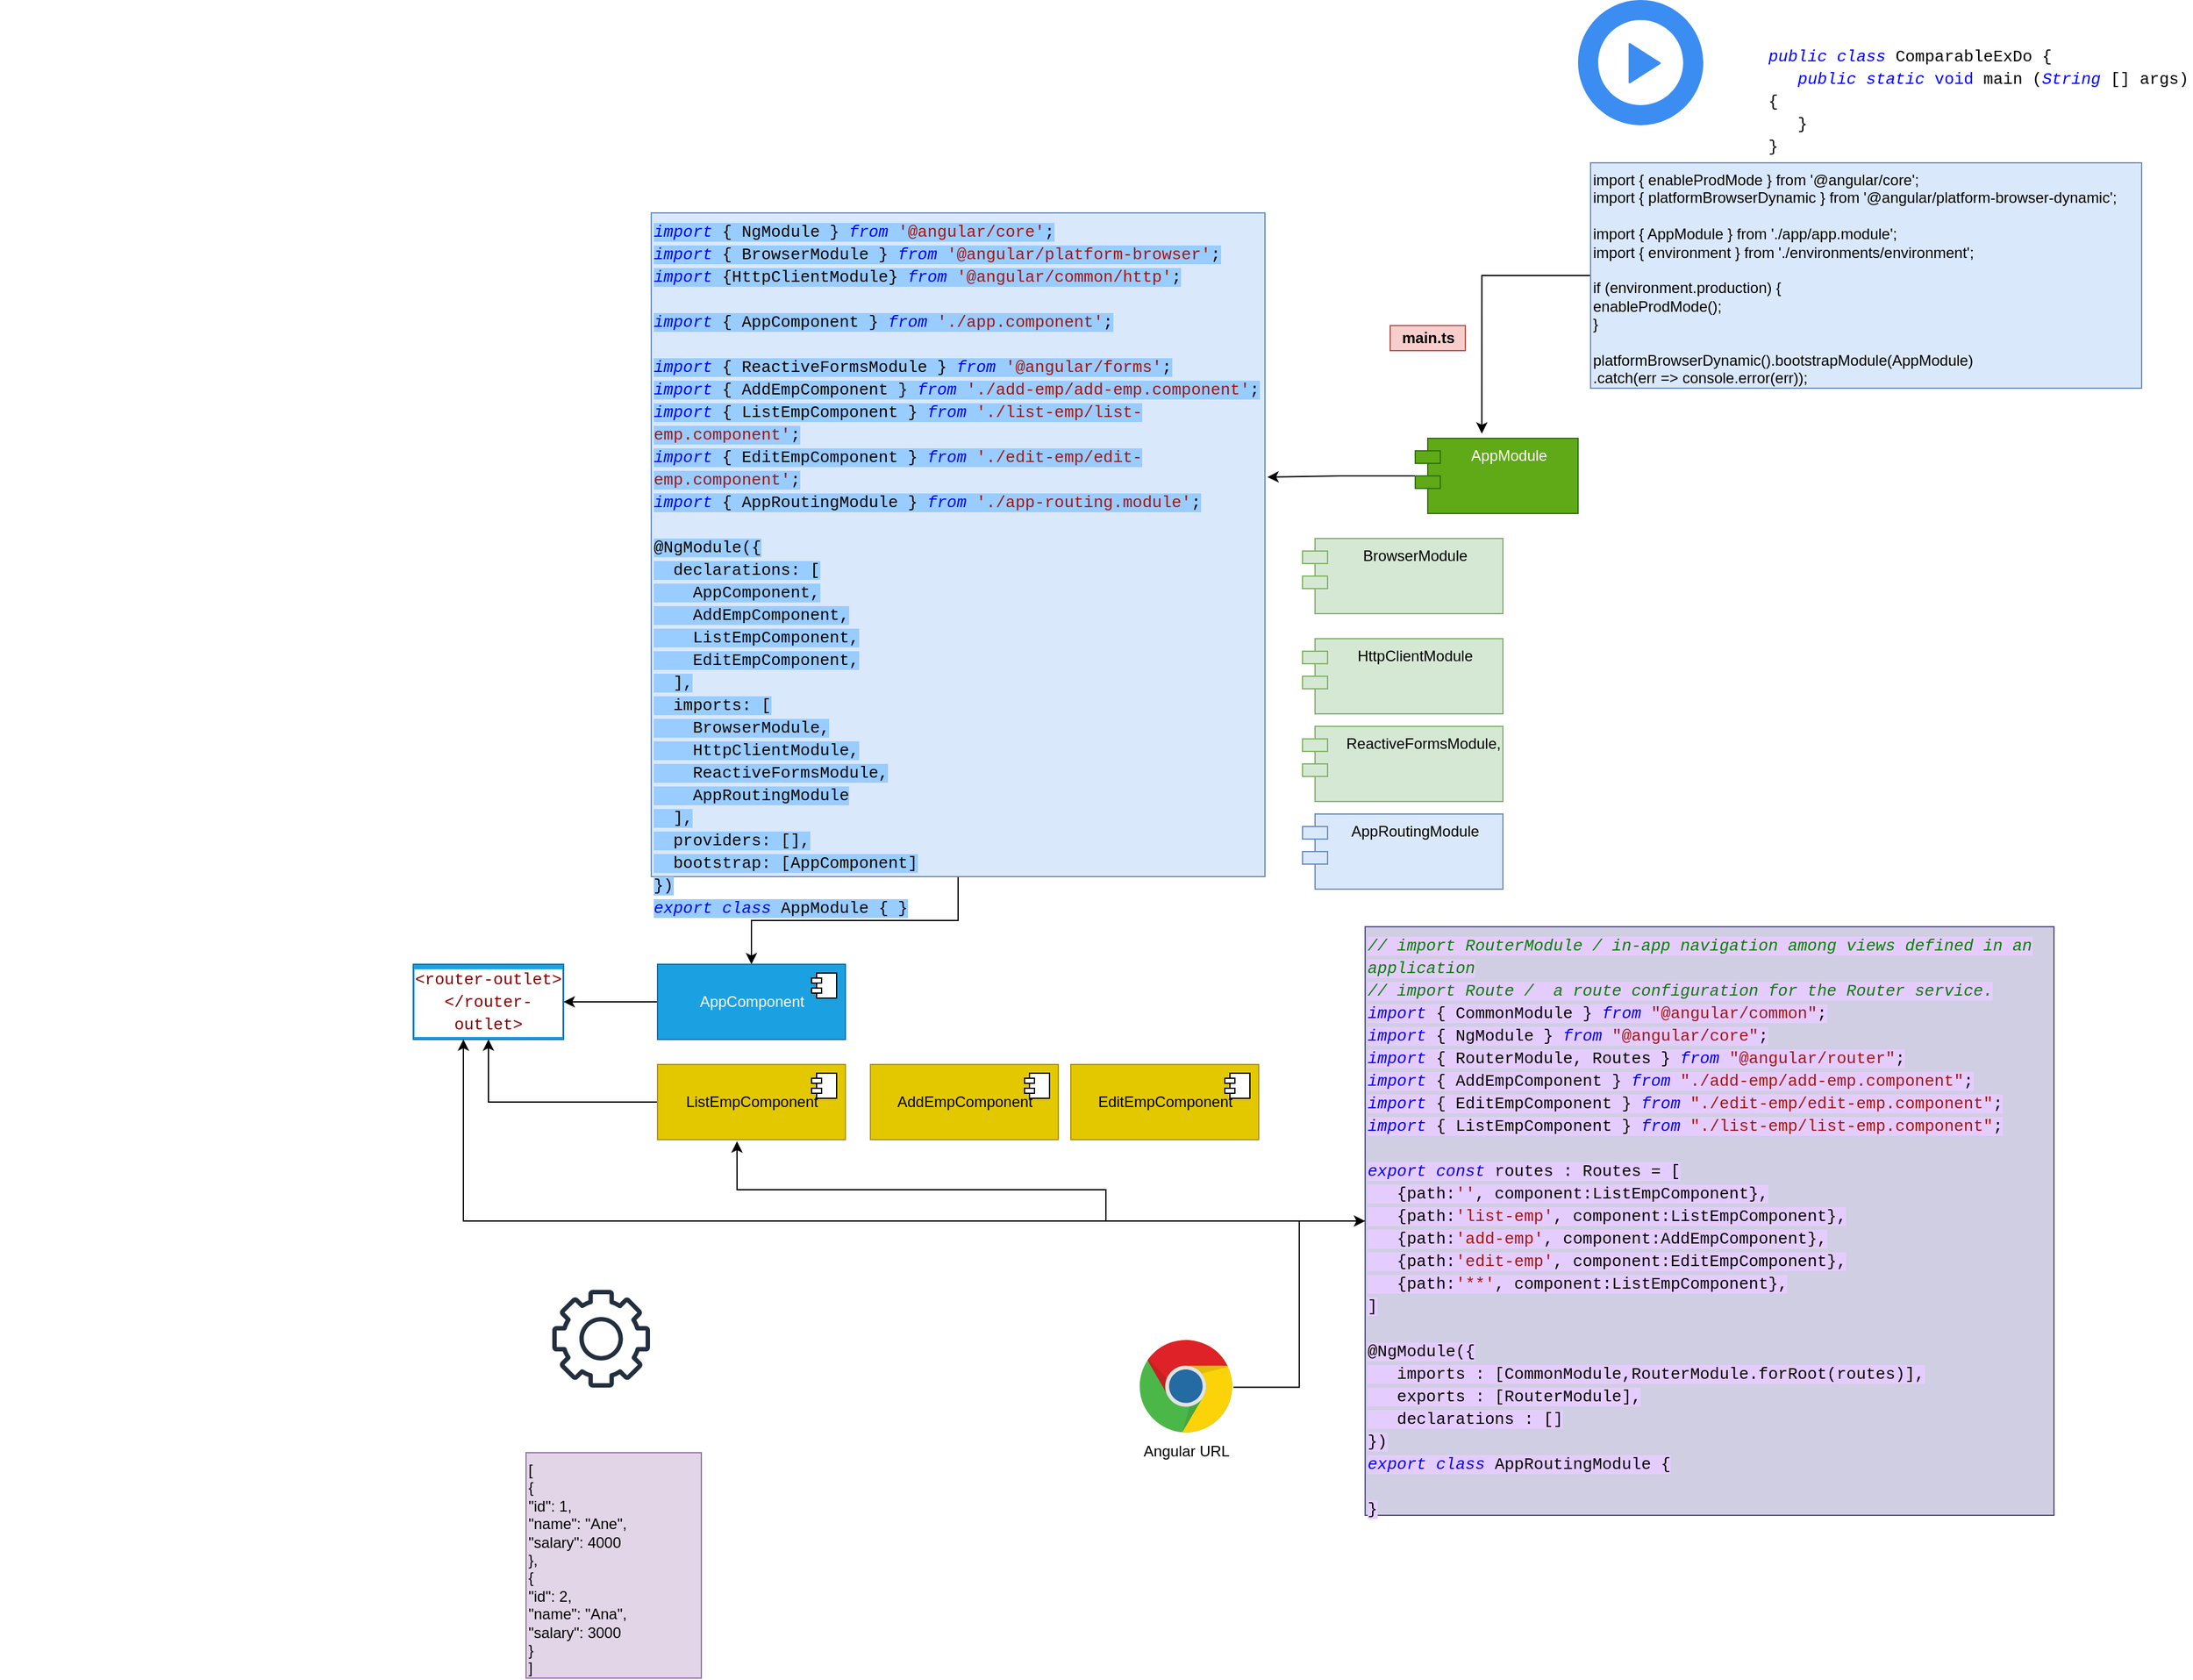 <mxfile>
    <diagram id="yfq8Um4Lh6RkvZYFpATG" name="workflow">
        <mxGraphModel dx="2588" dy="582" grid="1" gridSize="10" guides="1" tooltips="1" connect="1" arrows="1" fold="1" page="1" pageScale="1" pageWidth="850" pageHeight="1100" math="0" shadow="0">
            <root>
                <mxCell id="RgCKEBAKFtgzlylaqKfK-0"/>
                <mxCell id="RgCKEBAKFtgzlylaqKfK-1" parent="RgCKEBAKFtgzlylaqKfK-0"/>
                <mxCell id="PKVvTnGOIaKGjTeEUsdS-0" value="&lt;div style=&quot;color: rgb(0 , 0 , 0) ; background-color: rgb(255 , 255 , 255) ; font-family: &amp;#34;consolas&amp;#34; , &amp;#34;courier new&amp;#34; , monospace ; font-weight: normal ; font-size: 13px ; line-height: 18px&quot;&gt;&lt;div&gt;&lt;span style=&quot;color: #0000ff ; font-style: italic&quot;&gt;public&lt;/span&gt;&lt;span style=&quot;color: #000000&quot;&gt; &lt;/span&gt;&lt;span style=&quot;color: #0000ff ; font-style: italic&quot;&gt;class&lt;/span&gt;&lt;span style=&quot;color: #000000&quot;&gt; ComparableExDo {&lt;/span&gt;&lt;/div&gt;&lt;div&gt;&lt;span style=&quot;color: #000000&quot;&gt;&amp;nbsp; &amp;nbsp;&lt;/span&gt;&lt;span style=&quot;color: #0000ff ; font-style: italic&quot;&gt;public&lt;/span&gt;&lt;span style=&quot;color: #000000&quot;&gt; &lt;/span&gt;&lt;span style=&quot;color: #0000ff ; font-style: italic&quot;&gt;static&lt;/span&gt;&lt;span style=&quot;color: #000000&quot;&gt; &lt;/span&gt;&lt;span style=&quot;color: #0000ff&quot;&gt;void&lt;/span&gt;&lt;span style=&quot;color: #000000&quot;&gt; main (&lt;/span&gt;&lt;span style=&quot;color: #0000ff ; font-style: italic&quot;&gt;String&lt;/span&gt;&lt;span style=&quot;color: #000000&quot;&gt; [] args){&lt;/span&gt;&lt;/div&gt;&lt;div&gt;&lt;span style=&quot;color: #000000&quot;&gt;&amp;nbsp; &amp;nbsp;}&lt;/span&gt;&lt;/div&gt;&lt;div&gt;&lt;span style=&quot;color: #000000&quot;&gt;}&lt;/span&gt;&lt;/div&gt;&lt;/div&gt;" style="text;whiteSpace=wrap;html=1;" parent="RgCKEBAKFtgzlylaqKfK-1" vertex="1">
                    <mxGeometry x="320" y="70" width="340" height="90" as="geometry"/>
                </mxCell>
                <mxCell id="PKVvTnGOIaKGjTeEUsdS-2" value="" style="sketch=0;html=1;aspect=fixed;strokeColor=none;shadow=0;align=center;verticalAlign=top;fillColor=#3B8DF1;shape=mxgraph.gcp2.play_start" parent="RgCKEBAKFtgzlylaqKfK-1" vertex="1">
                    <mxGeometry x="170" y="40" width="100" height="100" as="geometry"/>
                </mxCell>
                <mxCell id="PKVvTnGOIaKGjTeEUsdS-9" style="edgeStyle=orthogonalEdgeStyle;rounded=0;orthogonalLoop=1;jettySize=auto;html=1;entryX=0.409;entryY=-0.063;entryDx=0;entryDy=0;entryPerimeter=0;" parent="RgCKEBAKFtgzlylaqKfK-1" source="PKVvTnGOIaKGjTeEUsdS-3" target="PKVvTnGOIaKGjTeEUsdS-6" edge="1">
                    <mxGeometry relative="1" as="geometry"/>
                </mxCell>
                <mxCell id="PKVvTnGOIaKGjTeEUsdS-3" value="import { enableProdMode } from '@angular/core';&#13;&#10;import { platformBrowserDynamic } from '@angular/platform-browser-dynamic';&#13;&#10;&#13;&#10;import { AppModule } from './app/app.module';&#13;&#10;import { environment } from './environments/environment';&#13;&#10;&#13;&#10;if (environment.production) {&#13;&#10;  enableProdMode();&#13;&#10;}&#13;&#10;&#13;&#10;platformBrowserDynamic().bootstrapModule(AppModule)&#13;&#10;  .catch(err =&gt; console.error(err));" style="text;whiteSpace=wrap;html=1;fillColor=#dae8fc;strokeColor=#6c8ebf;" parent="RgCKEBAKFtgzlylaqKfK-1" vertex="1">
                    <mxGeometry x="180" y="170" width="440" height="180" as="geometry"/>
                </mxCell>
                <mxCell id="PKVvTnGOIaKGjTeEUsdS-26" style="edgeStyle=orthogonalEdgeStyle;rounded=0;orthogonalLoop=1;jettySize=auto;html=1;entryX=1.004;entryY=0.398;entryDx=0;entryDy=0;entryPerimeter=0;" parent="RgCKEBAKFtgzlylaqKfK-1" source="PKVvTnGOIaKGjTeEUsdS-6" target="PKVvTnGOIaKGjTeEUsdS-14" edge="1">
                    <mxGeometry relative="1" as="geometry"/>
                </mxCell>
                <mxCell id="PKVvTnGOIaKGjTeEUsdS-6" value="AppModule" style="shape=module;align=left;spacingLeft=20;align=center;verticalAlign=top;fillColor=#60a917;strokeColor=#2D7600;fontColor=#ffffff;" parent="RgCKEBAKFtgzlylaqKfK-1" vertex="1">
                    <mxGeometry x="40" y="390" width="130" height="60" as="geometry"/>
                </mxCell>
                <mxCell id="PKVvTnGOIaKGjTeEUsdS-8" value="AppRoutingModule" style="shape=module;align=left;spacingLeft=20;align=center;verticalAlign=top;fillColor=#dae8fc;strokeColor=#6c8ebf;" parent="RgCKEBAKFtgzlylaqKfK-1" vertex="1">
                    <mxGeometry x="-50" y="690" width="160" height="60" as="geometry"/>
                </mxCell>
                <mxCell id="PKVvTnGOIaKGjTeEUsdS-10" value="main.ts" style="text;html=1;align=center;verticalAlign=middle;resizable=0;points=[];autosize=1;fontStyle=1;fillColor=#f8cecc;strokeColor=#b85450;" parent="RgCKEBAKFtgzlylaqKfK-1" vertex="1">
                    <mxGeometry x="20" y="300" width="60" height="20" as="geometry"/>
                </mxCell>
                <mxCell id="PKVvTnGOIaKGjTeEUsdS-27" style="edgeStyle=orthogonalEdgeStyle;rounded=0;orthogonalLoop=1;jettySize=auto;html=1;" parent="RgCKEBAKFtgzlylaqKfK-1" source="PKVvTnGOIaKGjTeEUsdS-14" target="PKVvTnGOIaKGjTeEUsdS-18" edge="1">
                    <mxGeometry relative="1" as="geometry"/>
                </mxCell>
                <mxCell id="PKVvTnGOIaKGjTeEUsdS-14" value="&lt;div style=&quot;color: rgb(0 , 0 , 0) ; font-family: &amp;#34;consolas&amp;#34; , &amp;#34;courier new&amp;#34; , monospace ; font-weight: normal ; font-size: 13px ; line-height: 18px&quot;&gt;&lt;div&gt;&lt;span style=&quot;background-color: rgb(153 , 204 , 255)&quot;&gt;&lt;span style=&quot;color: rgb(0 , 0 , 255) ; font-style: italic&quot;&gt;import&lt;/span&gt;&lt;span style=&quot;color: rgb(0 , 0 , 0)&quot;&gt; { NgModule } &lt;/span&gt;&lt;span style=&quot;color: rgb(0 , 0 , 255) ; font-style: italic&quot;&gt;from&lt;/span&gt;&lt;span style=&quot;color: rgb(0 , 0 , 0)&quot;&gt; &lt;/span&gt;&lt;span style=&quot;color: rgb(163 , 21 , 21)&quot;&gt;'@angular/core'&lt;/span&gt;&lt;span style=&quot;color: rgb(0 , 0 , 0)&quot;&gt;;&lt;/span&gt;&lt;/span&gt;&lt;/div&gt;&lt;div&gt;&lt;span style=&quot;background-color: rgb(153 , 204 , 255)&quot;&gt;&lt;span style=&quot;color: #0000ff ; font-style: italic&quot;&gt;import&lt;/span&gt;&lt;span style=&quot;color: #000000&quot;&gt; { BrowserModule } &lt;/span&gt;&lt;span style=&quot;color: #0000ff ; font-style: italic&quot;&gt;from&lt;/span&gt;&lt;span style=&quot;color: #000000&quot;&gt; &lt;/span&gt;&lt;span style=&quot;color: #a31515&quot;&gt;'@angular/platform-browser'&lt;/span&gt;&lt;span style=&quot;color: #000000&quot;&gt;;&lt;/span&gt;&lt;/span&gt;&lt;/div&gt;&lt;div&gt;&lt;span style=&quot;background-color: rgb(153 , 204 , 255)&quot;&gt;&lt;span style=&quot;color: #0000ff ; font-style: italic&quot;&gt;import&lt;/span&gt;&lt;span style=&quot;color: #000000&quot;&gt; {HttpClientModule} &lt;/span&gt;&lt;span style=&quot;color: #0000ff ; font-style: italic&quot;&gt;from&lt;/span&gt;&lt;span style=&quot;color: #000000&quot;&gt; &lt;/span&gt;&lt;span style=&quot;color: #a31515&quot;&gt;'@angular/common/http'&lt;/span&gt;&lt;span style=&quot;color: #000000&quot;&gt;;&lt;/span&gt;&lt;/span&gt;&lt;/div&gt;&lt;span style=&quot;background-color: rgb(153 , 204 , 255)&quot;&gt;&lt;br&gt;&lt;/span&gt;&lt;div&gt;&lt;span style=&quot;background-color: rgb(153 , 204 , 255)&quot;&gt;&lt;span style=&quot;color: #0000ff ; font-style: italic&quot;&gt;import&lt;/span&gt;&lt;span style=&quot;color: #000000&quot;&gt; { AppComponent } &lt;/span&gt;&lt;span style=&quot;color: #0000ff ; font-style: italic&quot;&gt;from&lt;/span&gt;&lt;span style=&quot;color: #000000&quot;&gt; &lt;/span&gt;&lt;span style=&quot;color: #a31515&quot;&gt;'./app.component'&lt;/span&gt;&lt;span style=&quot;color: #000000&quot;&gt;;&lt;/span&gt;&lt;/span&gt;&lt;/div&gt;&lt;span style=&quot;background-color: rgb(153 , 204 , 255)&quot;&gt;&lt;br&gt;&lt;/span&gt;&lt;div&gt;&lt;span style=&quot;background-color: rgb(153 , 204 , 255)&quot;&gt;&lt;span style=&quot;color: #0000ff ; font-style: italic&quot;&gt;import&lt;/span&gt;&lt;span style=&quot;color: #000000&quot;&gt; { ReactiveFormsModule } &lt;/span&gt;&lt;span style=&quot;color: #0000ff ; font-style: italic&quot;&gt;from&lt;/span&gt;&lt;span style=&quot;color: #000000&quot;&gt; &lt;/span&gt;&lt;span style=&quot;color: #a31515&quot;&gt;'@angular/forms'&lt;/span&gt;&lt;span style=&quot;color: #000000&quot;&gt;;&lt;/span&gt;&lt;/span&gt;&lt;/div&gt;&lt;div&gt;&lt;span style=&quot;background-color: rgb(153 , 204 , 255)&quot;&gt;&lt;span style=&quot;color: #0000ff ; font-style: italic&quot;&gt;import&lt;/span&gt;&lt;span style=&quot;color: #000000&quot;&gt; { AddEmpComponent } &lt;/span&gt;&lt;span style=&quot;color: #0000ff ; font-style: italic&quot;&gt;from&lt;/span&gt;&lt;span style=&quot;color: #000000&quot;&gt; &lt;/span&gt;&lt;span style=&quot;color: #a31515&quot;&gt;'./add-emp/add-emp.component'&lt;/span&gt;&lt;span style=&quot;color: #000000&quot;&gt;;&lt;/span&gt;&lt;/span&gt;&lt;/div&gt;&lt;div&gt;&lt;span style=&quot;background-color: rgb(153 , 204 , 255)&quot;&gt;&lt;span style=&quot;color: #0000ff ; font-style: italic&quot;&gt;import&lt;/span&gt;&lt;span style=&quot;color: #000000&quot;&gt; { ListEmpComponent } &lt;/span&gt;&lt;span style=&quot;color: #0000ff ; font-style: italic&quot;&gt;from&lt;/span&gt;&lt;span style=&quot;color: #000000&quot;&gt; &lt;/span&gt;&lt;span style=&quot;color: #a31515&quot;&gt;'./list-emp/list-emp.component'&lt;/span&gt;&lt;span style=&quot;color: #000000&quot;&gt;;&lt;/span&gt;&lt;/span&gt;&lt;/div&gt;&lt;div&gt;&lt;span style=&quot;background-color: rgb(153 , 204 , 255)&quot;&gt;&lt;span style=&quot;color: #0000ff ; font-style: italic&quot;&gt;import&lt;/span&gt;&lt;span style=&quot;color: #000000&quot;&gt; { EditEmpComponent } &lt;/span&gt;&lt;span style=&quot;color: #0000ff ; font-style: italic&quot;&gt;from&lt;/span&gt;&lt;span style=&quot;color: #000000&quot;&gt; &lt;/span&gt;&lt;span style=&quot;color: #a31515&quot;&gt;'./edit-emp/edit-emp.component'&lt;/span&gt;&lt;span style=&quot;color: #000000&quot;&gt;;&lt;/span&gt;&lt;/span&gt;&lt;/div&gt;&lt;div&gt;&lt;span style=&quot;background-color: rgb(153 , 204 , 255)&quot;&gt;&lt;span style=&quot;color: #0000ff ; font-style: italic&quot;&gt;import&lt;/span&gt;&lt;span style=&quot;color: #000000&quot;&gt; { AppRoutingModule } &lt;/span&gt;&lt;span style=&quot;color: #0000ff ; font-style: italic&quot;&gt;from&lt;/span&gt;&lt;span style=&quot;color: #000000&quot;&gt; &lt;/span&gt;&lt;span style=&quot;color: #a31515&quot;&gt;'./app-routing.module'&lt;/span&gt;&lt;span style=&quot;color: #000000&quot;&gt;;&lt;/span&gt;&lt;/span&gt;&lt;/div&gt;&lt;span style=&quot;background-color: rgb(153 , 204 , 255)&quot;&gt;&lt;br&gt;&lt;/span&gt;&lt;div&gt;&lt;span style=&quot;color: rgb(0 , 0 , 0) ; background-color: rgb(153 , 204 , 255)&quot;&gt;@NgModule({&lt;/span&gt;&lt;/div&gt;&lt;div&gt;&lt;span style=&quot;color: rgb(0 , 0 , 0) ; background-color: rgb(153 , 204 , 255)&quot;&gt;&amp;nbsp; declarations: [&lt;/span&gt;&lt;/div&gt;&lt;div&gt;&lt;span style=&quot;color: rgb(0 , 0 , 0) ; background-color: rgb(153 , 204 , 255)&quot;&gt;&amp;nbsp; &amp;nbsp; AppComponent,&lt;/span&gt;&lt;/div&gt;&lt;div&gt;&lt;span style=&quot;color: rgb(0 , 0 , 0) ; background-color: rgb(153 , 204 , 255)&quot;&gt;&amp;nbsp; &amp;nbsp; AddEmpComponent,&lt;/span&gt;&lt;/div&gt;&lt;div&gt;&lt;span style=&quot;color: rgb(0 , 0 , 0) ; background-color: rgb(153 , 204 , 255)&quot;&gt;&amp;nbsp; &amp;nbsp; ListEmpComponent,&lt;/span&gt;&lt;/div&gt;&lt;div&gt;&lt;span style=&quot;color: rgb(0 , 0 , 0) ; background-color: rgb(153 , 204 , 255)&quot;&gt;&amp;nbsp; &amp;nbsp; EditEmpComponent,&lt;/span&gt;&lt;/div&gt;&lt;div&gt;&lt;span style=&quot;color: rgb(0 , 0 , 0) ; background-color: rgb(153 , 204 , 255)&quot;&gt;&amp;nbsp; ],&lt;/span&gt;&lt;/div&gt;&lt;div&gt;&lt;span style=&quot;color: rgb(0 , 0 , 0) ; background-color: rgb(153 , 204 , 255)&quot;&gt;&amp;nbsp; imports: [&lt;/span&gt;&lt;/div&gt;&lt;div&gt;&lt;span style=&quot;color: rgb(0 , 0 , 0) ; background-color: rgb(153 , 204 , 255)&quot;&gt;&amp;nbsp; &amp;nbsp; BrowserModule,&lt;/span&gt;&lt;/div&gt;&lt;div&gt;&lt;span style=&quot;color: rgb(0 , 0 , 0) ; background-color: rgb(153 , 204 , 255)&quot;&gt;&amp;nbsp; &amp;nbsp; HttpClientModule,&lt;/span&gt;&lt;/div&gt;&lt;div&gt;&lt;span style=&quot;color: rgb(0 , 0 , 0) ; background-color: rgb(153 , 204 , 255)&quot;&gt;&amp;nbsp; &amp;nbsp; ReactiveFormsModule,&lt;/span&gt;&lt;/div&gt;&lt;div&gt;&lt;span style=&quot;color: rgb(0 , 0 , 0) ; background-color: rgb(153 , 204 , 255)&quot;&gt;&amp;nbsp; &amp;nbsp; AppRoutingModule&lt;/span&gt;&lt;/div&gt;&lt;div&gt;&lt;span style=&quot;color: rgb(0 , 0 , 0) ; background-color: rgb(153 , 204 , 255)&quot;&gt;&amp;nbsp; ],&lt;/span&gt;&lt;/div&gt;&lt;div&gt;&lt;span style=&quot;color: rgb(0 , 0 , 0) ; background-color: rgb(153 , 204 , 255)&quot;&gt;&amp;nbsp; providers: [],&lt;/span&gt;&lt;/div&gt;&lt;div&gt;&lt;span style=&quot;color: rgb(0 , 0 , 0) ; background-color: rgb(153 , 204 , 255)&quot;&gt;&amp;nbsp; bootstrap: [AppComponent]&lt;/span&gt;&lt;/div&gt;&lt;div&gt;&lt;span style=&quot;color: rgb(0 , 0 , 0) ; background-color: rgb(153 , 204 , 255)&quot;&gt;})&lt;/span&gt;&lt;/div&gt;&lt;div&gt;&lt;span style=&quot;background-color: rgb(153 , 204 , 255)&quot;&gt;&lt;span style=&quot;color: rgb(0 , 0 , 255) ; font-style: italic&quot;&gt;export&lt;/span&gt;&lt;span style=&quot;color: rgb(0 , 0 , 0)&quot;&gt; &lt;/span&gt;&lt;span style=&quot;color: rgb(0 , 0 , 255) ; font-style: italic&quot;&gt;class&lt;/span&gt;&lt;span style=&quot;color: rgb(0 , 0 , 0)&quot;&gt; AppModule { }&lt;/span&gt;&lt;/span&gt;&lt;/div&gt;&lt;/div&gt;" style="text;whiteSpace=wrap;html=1;fillColor=#dae8fc;strokeColor=#6c8ebf;" parent="RgCKEBAKFtgzlylaqKfK-1" vertex="1">
                    <mxGeometry x="-570" y="210" width="490" height="530" as="geometry"/>
                </mxCell>
                <mxCell id="PKVvTnGOIaKGjTeEUsdS-15" value="BrowserModule" style="shape=module;align=left;spacingLeft=20;align=center;verticalAlign=top;fillColor=#d5e8d4;strokeColor=#82b366;" parent="RgCKEBAKFtgzlylaqKfK-1" vertex="1">
                    <mxGeometry x="-50" y="470" width="160" height="60" as="geometry"/>
                </mxCell>
                <mxCell id="PKVvTnGOIaKGjTeEUsdS-16" value="    ReactiveFormsModule,&#10;" style="shape=module;align=left;spacingLeft=20;align=center;verticalAlign=top;fillColor=#d5e8d4;strokeColor=#82b366;" parent="RgCKEBAKFtgzlylaqKfK-1" vertex="1">
                    <mxGeometry x="-50" y="620" width="160" height="60" as="geometry"/>
                </mxCell>
                <mxCell id="PKVvTnGOIaKGjTeEUsdS-17" value="HttpClientModule" style="shape=module;align=left;spacingLeft=20;align=center;verticalAlign=top;fillColor=#d5e8d4;strokeColor=#82b366;" parent="RgCKEBAKFtgzlylaqKfK-1" vertex="1">
                    <mxGeometry x="-50" y="550" width="160" height="60" as="geometry"/>
                </mxCell>
                <mxCell id="PKVvTnGOIaKGjTeEUsdS-31" value="" style="edgeStyle=orthogonalEdgeStyle;rounded=0;orthogonalLoop=1;jettySize=auto;html=1;" parent="RgCKEBAKFtgzlylaqKfK-1" source="PKVvTnGOIaKGjTeEUsdS-18" target="PKVvTnGOIaKGjTeEUsdS-30" edge="1">
                    <mxGeometry relative="1" as="geometry"/>
                </mxCell>
                <mxCell id="PKVvTnGOIaKGjTeEUsdS-18" value="AppComponent&lt;br&gt;" style="html=1;dropTarget=0;fillColor=#1ba1e2;strokeColor=#006EAF;fontColor=#ffffff;" parent="RgCKEBAKFtgzlylaqKfK-1" vertex="1">
                    <mxGeometry x="-565" y="810" width="150" height="60" as="geometry"/>
                </mxCell>
                <mxCell id="PKVvTnGOIaKGjTeEUsdS-19" value="" style="shape=module;jettyWidth=8;jettyHeight=4;" parent="PKVvTnGOIaKGjTeEUsdS-18" vertex="1">
                    <mxGeometry x="1" width="20" height="20" relative="1" as="geometry">
                        <mxPoint x="-27" y="7" as="offset"/>
                    </mxGeometry>
                </mxCell>
                <mxCell id="PKVvTnGOIaKGjTeEUsdS-20" value="AddEmpComponent" style="html=1;dropTarget=0;fillColor=#e3c800;strokeColor=#B09500;fontColor=#000000;" parent="RgCKEBAKFtgzlylaqKfK-1" vertex="1">
                    <mxGeometry x="-395" y="890" width="150" height="60" as="geometry"/>
                </mxCell>
                <mxCell id="PKVvTnGOIaKGjTeEUsdS-21" value="" style="shape=module;jettyWidth=8;jettyHeight=4;" parent="PKVvTnGOIaKGjTeEUsdS-20" vertex="1">
                    <mxGeometry x="1" width="20" height="20" relative="1" as="geometry">
                        <mxPoint x="-27" y="7" as="offset"/>
                    </mxGeometry>
                </mxCell>
                <mxCell id="PKVvTnGOIaKGjTeEUsdS-22" value="EditEmpComponent" style="html=1;dropTarget=0;fillColor=#e3c800;strokeColor=#B09500;fontColor=#000000;" parent="RgCKEBAKFtgzlylaqKfK-1" vertex="1">
                    <mxGeometry x="-235" y="890" width="150" height="60" as="geometry"/>
                </mxCell>
                <mxCell id="PKVvTnGOIaKGjTeEUsdS-23" value="" style="shape=module;jettyWidth=8;jettyHeight=4;" parent="PKVvTnGOIaKGjTeEUsdS-22" vertex="1">
                    <mxGeometry x="1" width="20" height="20" relative="1" as="geometry">
                        <mxPoint x="-27" y="7" as="offset"/>
                    </mxGeometry>
                </mxCell>
                <mxCell id="PKVvTnGOIaKGjTeEUsdS-37" style="edgeStyle=orthogonalEdgeStyle;rounded=0;orthogonalLoop=1;jettySize=auto;html=1;" parent="RgCKEBAKFtgzlylaqKfK-1" source="PKVvTnGOIaKGjTeEUsdS-24" target="PKVvTnGOIaKGjTeEUsdS-30" edge="1">
                    <mxGeometry relative="1" as="geometry"/>
                </mxCell>
                <mxCell id="PKVvTnGOIaKGjTeEUsdS-24" value="ListEmpComponent" style="html=1;dropTarget=0;fillColor=#e3c800;strokeColor=#B09500;fontColor=#000000;" parent="RgCKEBAKFtgzlylaqKfK-1" vertex="1">
                    <mxGeometry x="-565" y="890" width="150" height="60" as="geometry"/>
                </mxCell>
                <mxCell id="PKVvTnGOIaKGjTeEUsdS-25" value="" style="shape=module;jettyWidth=8;jettyHeight=4;" parent="PKVvTnGOIaKGjTeEUsdS-24" vertex="1">
                    <mxGeometry x="1" width="20" height="20" relative="1" as="geometry">
                        <mxPoint x="-27" y="7" as="offset"/>
                    </mxGeometry>
                </mxCell>
                <mxCell id="PKVvTnGOIaKGjTeEUsdS-28" value="" style="shape=image;verticalLabelPosition=bottom;labelBackgroundColor=#ffffff;verticalAlign=top;aspect=fixed;imageAspect=0;image=https://i.stack.imgur.com/AUsyx.png;" parent="RgCKEBAKFtgzlylaqKfK-1" vertex="1">
                    <mxGeometry x="-1090" y="520" width="490" height="276.1" as="geometry"/>
                </mxCell>
                <mxCell id="PKVvTnGOIaKGjTeEUsdS-30" value="&#10;&#10;&lt;div style=&quot;color: rgb(0, 0, 0); background-color: rgb(255, 255, 255); font-family: consolas, &amp;quot;courier new&amp;quot;, monospace; font-weight: normal; font-size: 13px; line-height: 18px;&quot;&gt;&lt;div&gt;&lt;span style=&quot;color: #800000&quot;&gt;&amp;lt;router-outlet&amp;gt;&amp;lt;/router-outlet&amp;gt;&lt;/span&gt;&lt;/div&gt;&lt;/div&gt;&#10;&#10;" style="whiteSpace=wrap;html=1;fontColor=#ffffff;strokeColor=#006EAF;fillColor=#1ba1e2;" parent="RgCKEBAKFtgzlylaqKfK-1" vertex="1">
                    <mxGeometry x="-760" y="810" width="120" height="60" as="geometry"/>
                </mxCell>
                <mxCell id="PKVvTnGOIaKGjTeEUsdS-35" style="edgeStyle=orthogonalEdgeStyle;rounded=0;orthogonalLoop=1;jettySize=auto;html=1;" parent="RgCKEBAKFtgzlylaqKfK-1" source="PKVvTnGOIaKGjTeEUsdS-32" target="PKVvTnGOIaKGjTeEUsdS-30" edge="1">
                    <mxGeometry relative="1" as="geometry">
                        <Array as="points">
                            <mxPoint x="-720" y="1015"/>
                        </Array>
                    </mxGeometry>
                </mxCell>
                <mxCell id="PKVvTnGOIaKGjTeEUsdS-36" style="edgeStyle=orthogonalEdgeStyle;rounded=0;orthogonalLoop=1;jettySize=auto;html=1;entryX=0.423;entryY=1.023;entryDx=0;entryDy=0;entryPerimeter=0;" parent="RgCKEBAKFtgzlylaqKfK-1" source="PKVvTnGOIaKGjTeEUsdS-32" target="PKVvTnGOIaKGjTeEUsdS-24" edge="1">
                    <mxGeometry relative="1" as="geometry">
                        <Array as="points">
                            <mxPoint x="-207" y="1015"/>
                            <mxPoint x="-207" y="990"/>
                            <mxPoint x="-501" y="990"/>
                        </Array>
                    </mxGeometry>
                </mxCell>
                <mxCell id="PKVvTnGOIaKGjTeEUsdS-32" value="&lt;div style=&quot;color: rgb(0 , 0 , 0) ; font-family: &amp;#34;consolas&amp;#34; , &amp;#34;courier new&amp;#34; , monospace ; font-weight: normal ; font-size: 13px ; line-height: 18px&quot;&gt;&lt;div&gt;&lt;span style=&quot;color: rgb(0 , 128 , 0) ; font-style: italic ; background-color: rgb(229 , 204 , 255)&quot;&gt;// import RouterModule / in-app navigation among views defined in an application&lt;/span&gt;&lt;/div&gt;&lt;div&gt;&lt;span style=&quot;color: rgb(0 , 128 , 0) ; font-style: italic ; background-color: rgb(229 , 204 , 255)&quot;&gt;// import Route / &amp;nbsp;a route configuration for the Router service. &lt;/span&gt;&lt;/div&gt;&lt;div&gt;&lt;span style=&quot;background-color: rgb(229 , 204 , 255)&quot;&gt;&lt;span style=&quot;color: #0000ff ; font-style: italic&quot;&gt;import&lt;/span&gt;&lt;span style=&quot;color: #000000&quot;&gt; { CommonModule } &lt;/span&gt;&lt;span style=&quot;color: #0000ff ; font-style: italic&quot;&gt;from&lt;/span&gt;&lt;span style=&quot;color: #000000&quot;&gt; &lt;/span&gt;&lt;span style=&quot;color: #a31515&quot;&gt;&quot;@angular/common&quot;&lt;/span&gt;&lt;span style=&quot;color: #000000&quot;&gt;;&lt;/span&gt;&lt;/span&gt;&lt;/div&gt;&lt;div&gt;&lt;span style=&quot;background-color: rgb(229 , 204 , 255)&quot;&gt;&lt;span style=&quot;color: #0000ff ; font-style: italic&quot;&gt;import&lt;/span&gt;&lt;span style=&quot;color: #000000&quot;&gt; { NgModule } &lt;/span&gt;&lt;span style=&quot;color: #0000ff ; font-style: italic&quot;&gt;from&lt;/span&gt;&lt;span style=&quot;color: #000000&quot;&gt; &lt;/span&gt;&lt;span style=&quot;color: #a31515&quot;&gt;&quot;@angular/core&quot;&lt;/span&gt;&lt;span style=&quot;color: #000000&quot;&gt;;&lt;/span&gt;&lt;/span&gt;&lt;/div&gt;&lt;div&gt;&lt;span style=&quot;background-color: rgb(229 , 204 , 255)&quot;&gt;&lt;span style=&quot;color: #0000ff ; font-style: italic&quot;&gt;import&lt;/span&gt;&lt;span style=&quot;color: #000000&quot;&gt; { RouterModule, Routes } &lt;/span&gt;&lt;span style=&quot;color: #0000ff ; font-style: italic&quot;&gt;from&lt;/span&gt;&lt;span style=&quot;color: #000000&quot;&gt; &lt;/span&gt;&lt;span style=&quot;color: #a31515&quot;&gt;&quot;@angular/router&quot;&lt;/span&gt;&lt;span style=&quot;color: #000000&quot;&gt;;&lt;/span&gt;&lt;/span&gt;&lt;/div&gt;&lt;div&gt;&lt;span style=&quot;background-color: rgb(229 , 204 , 255)&quot;&gt;&lt;span style=&quot;color: #0000ff ; font-style: italic&quot;&gt;import&lt;/span&gt;&lt;span style=&quot;color: #000000&quot;&gt; { AddEmpComponent } &lt;/span&gt;&lt;span style=&quot;color: #0000ff ; font-style: italic&quot;&gt;from&lt;/span&gt;&lt;span style=&quot;color: #000000&quot;&gt; &lt;/span&gt;&lt;span style=&quot;color: #a31515&quot;&gt;&quot;./add-emp/add-emp.component&quot;&lt;/span&gt;&lt;span style=&quot;color: #000000&quot;&gt;;&lt;/span&gt;&lt;/span&gt;&lt;/div&gt;&lt;div&gt;&lt;span style=&quot;background-color: rgb(229 , 204 , 255)&quot;&gt;&lt;span style=&quot;color: #0000ff ; font-style: italic&quot;&gt;import&lt;/span&gt;&lt;span style=&quot;color: #000000&quot;&gt; { EditEmpComponent } &lt;/span&gt;&lt;span style=&quot;color: #0000ff ; font-style: italic&quot;&gt;from&lt;/span&gt;&lt;span style=&quot;color: #000000&quot;&gt; &lt;/span&gt;&lt;span style=&quot;color: #a31515&quot;&gt;&quot;./edit-emp/edit-emp.component&quot;&lt;/span&gt;&lt;span style=&quot;color: #000000&quot;&gt;;&lt;/span&gt;&lt;/span&gt;&lt;/div&gt;&lt;div&gt;&lt;span style=&quot;background-color: rgb(229 , 204 , 255)&quot;&gt;&lt;span style=&quot;color: #0000ff ; font-style: italic&quot;&gt;import&lt;/span&gt;&lt;span style=&quot;color: #000000&quot;&gt; { ListEmpComponent } &lt;/span&gt;&lt;span style=&quot;color: #0000ff ; font-style: italic&quot;&gt;from&lt;/span&gt;&lt;span style=&quot;color: #000000&quot;&gt; &lt;/span&gt;&lt;span style=&quot;color: #a31515&quot;&gt;&quot;./list-emp/list-emp.component&quot;&lt;/span&gt;&lt;span style=&quot;color: #000000&quot;&gt;;&lt;/span&gt;&lt;/span&gt;&lt;/div&gt;&lt;span style=&quot;background-color: rgb(229 , 204 , 255)&quot;&gt;&lt;br&gt;&lt;/span&gt;&lt;div&gt;&lt;span style=&quot;background-color: rgb(229 , 204 , 255)&quot;&gt;&lt;span style=&quot;color: #0000ff ; font-style: italic&quot;&gt;export&lt;/span&gt;&lt;span style=&quot;color: #000000&quot;&gt; &lt;/span&gt;&lt;span style=&quot;color: #0000ff ; font-style: italic&quot;&gt;const&lt;/span&gt;&lt;span style=&quot;color: #000000&quot;&gt; routes : Routes = [&lt;/span&gt;&lt;/span&gt;&lt;/div&gt;&lt;div&gt;&lt;span style=&quot;background-color: rgb(229 , 204 , 255)&quot;&gt;&lt;span style=&quot;color: #000000&quot;&gt;&amp;nbsp; &amp;nbsp;{path:&lt;/span&gt;&lt;span style=&quot;color: #a31515&quot;&gt;''&lt;/span&gt;&lt;span style=&quot;color: #000000&quot;&gt;, component:ListEmpComponent},&lt;/span&gt;&lt;/span&gt;&lt;/div&gt;&lt;div&gt;&lt;span style=&quot;background-color: rgb(229 , 204 , 255)&quot;&gt;&lt;span style=&quot;color: #000000&quot;&gt;&amp;nbsp; &amp;nbsp;{path:&lt;/span&gt;&lt;span style=&quot;color: #a31515&quot;&gt;'list-emp'&lt;/span&gt;&lt;span style=&quot;color: #000000&quot;&gt;, component:ListEmpComponent},&lt;/span&gt;&lt;/span&gt;&lt;/div&gt;&lt;div&gt;&lt;span style=&quot;background-color: rgb(229 , 204 , 255)&quot;&gt;&lt;span style=&quot;color: #000000&quot;&gt;&amp;nbsp; &amp;nbsp;{path:&lt;/span&gt;&lt;span style=&quot;color: #a31515&quot;&gt;'add-emp'&lt;/span&gt;&lt;span style=&quot;color: #000000&quot;&gt;, component:AddEmpComponent},&lt;/span&gt;&lt;/span&gt;&lt;/div&gt;&lt;div&gt;&lt;span style=&quot;background-color: rgb(229 , 204 , 255)&quot;&gt;&lt;span style=&quot;color: #000000&quot;&gt;&amp;nbsp; &amp;nbsp;{path:&lt;/span&gt;&lt;span style=&quot;color: #a31515&quot;&gt;'edit-emp'&lt;/span&gt;&lt;span style=&quot;color: #000000&quot;&gt;, component:EditEmpComponent},&lt;/span&gt;&lt;/span&gt;&lt;/div&gt;&lt;div&gt;&lt;span style=&quot;background-color: rgb(229 , 204 , 255)&quot;&gt;&lt;span style=&quot;color: #000000&quot;&gt;&amp;nbsp; &amp;nbsp;{path:&lt;/span&gt;&lt;span style=&quot;color: #a31515&quot;&gt;'**'&lt;/span&gt;&lt;span style=&quot;color: #000000&quot;&gt;, component:ListEmpComponent},&lt;/span&gt;&lt;/span&gt;&lt;/div&gt;&lt;div&gt;&lt;span style=&quot;color: rgb(0 , 0 , 0) ; background-color: rgb(229 , 204 , 255)&quot;&gt;]&lt;/span&gt;&lt;/div&gt;&lt;span style=&quot;background-color: rgb(229 , 204 , 255)&quot;&gt;&lt;br&gt;&lt;/span&gt;&lt;div&gt;&lt;span style=&quot;color: rgb(0 , 0 , 0) ; background-color: rgb(229 , 204 , 255)&quot;&gt;@NgModule({&lt;/span&gt;&lt;/div&gt;&lt;div&gt;&lt;span style=&quot;color: rgb(0 , 0 , 0) ; background-color: rgb(229 , 204 , 255)&quot;&gt;&amp;nbsp; &amp;nbsp;imports : [CommonModule,RouterModule.forRoot(routes)],&lt;/span&gt;&lt;/div&gt;&lt;div&gt;&lt;span style=&quot;color: rgb(0 , 0 , 0) ; background-color: rgb(229 , 204 , 255)&quot;&gt;&amp;nbsp; &amp;nbsp;exports : [RouterModule],&lt;/span&gt;&lt;/div&gt;&lt;div&gt;&lt;span style=&quot;color: rgb(0 , 0 , 0) ; background-color: rgb(229 , 204 , 255)&quot;&gt;&amp;nbsp; &amp;nbsp;declarations : []&lt;/span&gt;&lt;/div&gt;&lt;div&gt;&lt;span style=&quot;color: rgb(0 , 0 , 0) ; background-color: rgb(229 , 204 , 255)&quot;&gt;})&lt;/span&gt;&lt;/div&gt;&lt;div&gt;&lt;span style=&quot;background-color: rgb(229 , 204 , 255)&quot;&gt;&lt;span style=&quot;color: #0000ff ; font-style: italic&quot;&gt;export&lt;/span&gt;&lt;span style=&quot;color: #000000&quot;&gt; &lt;/span&gt;&lt;span style=&quot;color: #0000ff ; font-style: italic&quot;&gt;class&lt;/span&gt;&lt;span style=&quot;color: #000000&quot;&gt; AppRoutingModule {&lt;/span&gt;&lt;/span&gt;&lt;/div&gt;&lt;span style=&quot;background-color: rgb(229 , 204 , 255)&quot;&gt;&lt;br&gt;&lt;/span&gt;&lt;div&gt;&lt;span style=&quot;color: rgb(0 , 0 , 0) ; background-color: rgb(229 , 204 , 255)&quot;&gt;}&lt;/span&gt;&lt;/div&gt;&lt;/div&gt;" style="text;whiteSpace=wrap;html=1;fillColor=#d0cee2;strokeColor=#56517e;" parent="RgCKEBAKFtgzlylaqKfK-1" vertex="1">
                    <mxGeometry y="780" width="550" height="470" as="geometry"/>
                </mxCell>
                <mxCell id="PKVvTnGOIaKGjTeEUsdS-34" style="edgeStyle=orthogonalEdgeStyle;rounded=0;orthogonalLoop=1;jettySize=auto;html=1;entryX=0;entryY=0.5;entryDx=0;entryDy=0;" parent="RgCKEBAKFtgzlylaqKfK-1" source="PKVvTnGOIaKGjTeEUsdS-33" target="PKVvTnGOIaKGjTeEUsdS-32" edge="1">
                    <mxGeometry relative="1" as="geometry"/>
                </mxCell>
                <mxCell id="PKVvTnGOIaKGjTeEUsdS-33" value="Angular URL" style="dashed=0;outlineConnect=0;html=1;align=center;labelPosition=center;verticalLabelPosition=bottom;verticalAlign=top;shape=mxgraph.weblogos.chrome" parent="RgCKEBAKFtgzlylaqKfK-1" vertex="1">
                    <mxGeometry x="-180" y="1110" width="74.8" height="75.4" as="geometry"/>
                </mxCell>
                <mxCell id="XrsGzolcv_0SOZRtvJx6-0" value="[&#13;&#10;{&#13;&#10;&quot;id&quot;: 1,&#13;&#10;&quot;name&quot;: &quot;Ane&quot;,&#13;&#10;&quot;salary&quot;: 4000&#13;&#10;},&#13;&#10;{&#13;&#10;&quot;id&quot;: 2,&#13;&#10;&quot;name&quot;: &quot;Ana&quot;,&#13;&#10;&quot;salary&quot;: 3000&#13;&#10;}&#13;&#10;]" style="text;whiteSpace=wrap;html=1;fillColor=#e1d5e7;strokeColor=#9673a6;" vertex="1" parent="RgCKEBAKFtgzlylaqKfK-1">
                    <mxGeometry x="-670" y="1200" width="140" height="180" as="geometry"/>
                </mxCell>
                <mxCell id="XrsGzolcv_0SOZRtvJx6-4" value="" style="sketch=0;outlineConnect=0;fontColor=#232F3E;gradientColor=none;fillColor=#232F3E;strokeColor=none;dashed=0;verticalLabelPosition=bottom;verticalAlign=top;align=center;html=1;fontSize=12;fontStyle=0;aspect=fixed;pointerEvents=1;shape=mxgraph.aws4.gear;" vertex="1" parent="RgCKEBAKFtgzlylaqKfK-1">
                    <mxGeometry x="-649" y="1070" width="78" height="78" as="geometry"/>
                </mxCell>
            </root>
        </mxGraphModel>
    </diagram>
</mxfile>